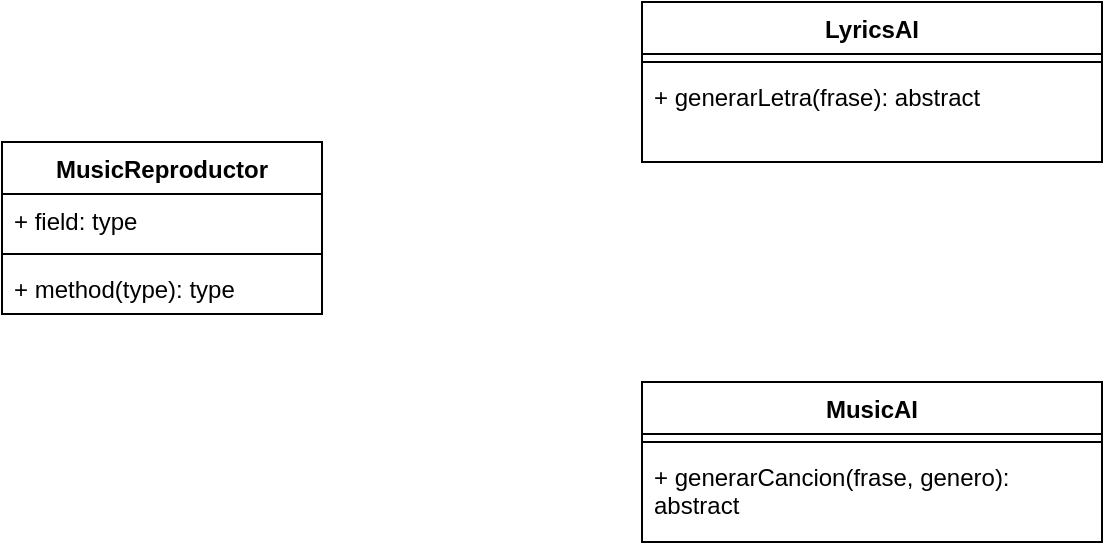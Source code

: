 <mxfile version="21.7.5" type="github">
  <diagram name="Página-1" id="z1PByEqdLCHVUJ9tPRRJ">
    <mxGraphModel dx="1014" dy="713" grid="1" gridSize="10" guides="1" tooltips="1" connect="1" arrows="1" fold="1" page="1" pageScale="1" pageWidth="827" pageHeight="1169" math="0" shadow="0">
      <root>
        <mxCell id="0" />
        <mxCell id="1" parent="0" />
        <mxCell id="fPxyy4-nxD-G0ZK6z71C-1" value="MusicReproductor" style="swimlane;fontStyle=1;align=center;verticalAlign=top;childLayout=stackLayout;horizontal=1;startSize=26;horizontalStack=0;resizeParent=1;resizeParentMax=0;resizeLast=0;collapsible=1;marginBottom=0;whiteSpace=wrap;html=1;" vertex="1" parent="1">
          <mxGeometry x="330" y="330" width="160" height="86" as="geometry" />
        </mxCell>
        <mxCell id="fPxyy4-nxD-G0ZK6z71C-2" value="+ field: type" style="text;strokeColor=none;fillColor=none;align=left;verticalAlign=top;spacingLeft=4;spacingRight=4;overflow=hidden;rotatable=0;points=[[0,0.5],[1,0.5]];portConstraint=eastwest;whiteSpace=wrap;html=1;" vertex="1" parent="fPxyy4-nxD-G0ZK6z71C-1">
          <mxGeometry y="26" width="160" height="26" as="geometry" />
        </mxCell>
        <mxCell id="fPxyy4-nxD-G0ZK6z71C-3" value="" style="line;strokeWidth=1;fillColor=none;align=left;verticalAlign=middle;spacingTop=-1;spacingLeft=3;spacingRight=3;rotatable=0;labelPosition=right;points=[];portConstraint=eastwest;strokeColor=inherit;" vertex="1" parent="fPxyy4-nxD-G0ZK6z71C-1">
          <mxGeometry y="52" width="160" height="8" as="geometry" />
        </mxCell>
        <mxCell id="fPxyy4-nxD-G0ZK6z71C-4" value="+ method(type): type" style="text;strokeColor=none;fillColor=none;align=left;verticalAlign=top;spacingLeft=4;spacingRight=4;overflow=hidden;rotatable=0;points=[[0,0.5],[1,0.5]];portConstraint=eastwest;whiteSpace=wrap;html=1;" vertex="1" parent="fPxyy4-nxD-G0ZK6z71C-1">
          <mxGeometry y="60" width="160" height="26" as="geometry" />
        </mxCell>
        <mxCell id="fPxyy4-nxD-G0ZK6z71C-5" value="LyricsAI" style="swimlane;fontStyle=1;align=center;verticalAlign=top;childLayout=stackLayout;horizontal=1;startSize=26;horizontalStack=0;resizeParent=1;resizeParentMax=0;resizeLast=0;collapsible=1;marginBottom=0;whiteSpace=wrap;html=1;" vertex="1" parent="1">
          <mxGeometry x="650" y="260" width="230" height="80" as="geometry" />
        </mxCell>
        <mxCell id="fPxyy4-nxD-G0ZK6z71C-7" value="" style="line;strokeWidth=1;fillColor=none;align=left;verticalAlign=middle;spacingTop=-1;spacingLeft=3;spacingRight=3;rotatable=0;labelPosition=right;points=[];portConstraint=eastwest;strokeColor=inherit;" vertex="1" parent="fPxyy4-nxD-G0ZK6z71C-5">
          <mxGeometry y="26" width="230" height="8" as="geometry" />
        </mxCell>
        <mxCell id="fPxyy4-nxD-G0ZK6z71C-8" value="+ generarLetra(frase): abstract" style="text;strokeColor=none;fillColor=none;align=left;verticalAlign=top;spacingLeft=4;spacingRight=4;overflow=hidden;rotatable=0;points=[[0,0.5],[1,0.5]];portConstraint=eastwest;whiteSpace=wrap;html=1;" vertex="1" parent="fPxyy4-nxD-G0ZK6z71C-5">
          <mxGeometry y="34" width="230" height="46" as="geometry" />
        </mxCell>
        <mxCell id="fPxyy4-nxD-G0ZK6z71C-13" value="MusicAI" style="swimlane;fontStyle=1;align=center;verticalAlign=top;childLayout=stackLayout;horizontal=1;startSize=26;horizontalStack=0;resizeParent=1;resizeParentMax=0;resizeLast=0;collapsible=1;marginBottom=0;whiteSpace=wrap;html=1;" vertex="1" parent="1">
          <mxGeometry x="650" y="450" width="230" height="80" as="geometry" />
        </mxCell>
        <mxCell id="fPxyy4-nxD-G0ZK6z71C-14" value="" style="line;strokeWidth=1;fillColor=none;align=left;verticalAlign=middle;spacingTop=-1;spacingLeft=3;spacingRight=3;rotatable=0;labelPosition=right;points=[];portConstraint=eastwest;strokeColor=inherit;" vertex="1" parent="fPxyy4-nxD-G0ZK6z71C-13">
          <mxGeometry y="26" width="230" height="8" as="geometry" />
        </mxCell>
        <mxCell id="fPxyy4-nxD-G0ZK6z71C-15" value="+ generarCancion(frase, genero): abstract" style="text;strokeColor=none;fillColor=none;align=left;verticalAlign=top;spacingLeft=4;spacingRight=4;overflow=hidden;rotatable=0;points=[[0,0.5],[1,0.5]];portConstraint=eastwest;whiteSpace=wrap;html=1;" vertex="1" parent="fPxyy4-nxD-G0ZK6z71C-13">
          <mxGeometry y="34" width="230" height="46" as="geometry" />
        </mxCell>
      </root>
    </mxGraphModel>
  </diagram>
</mxfile>
